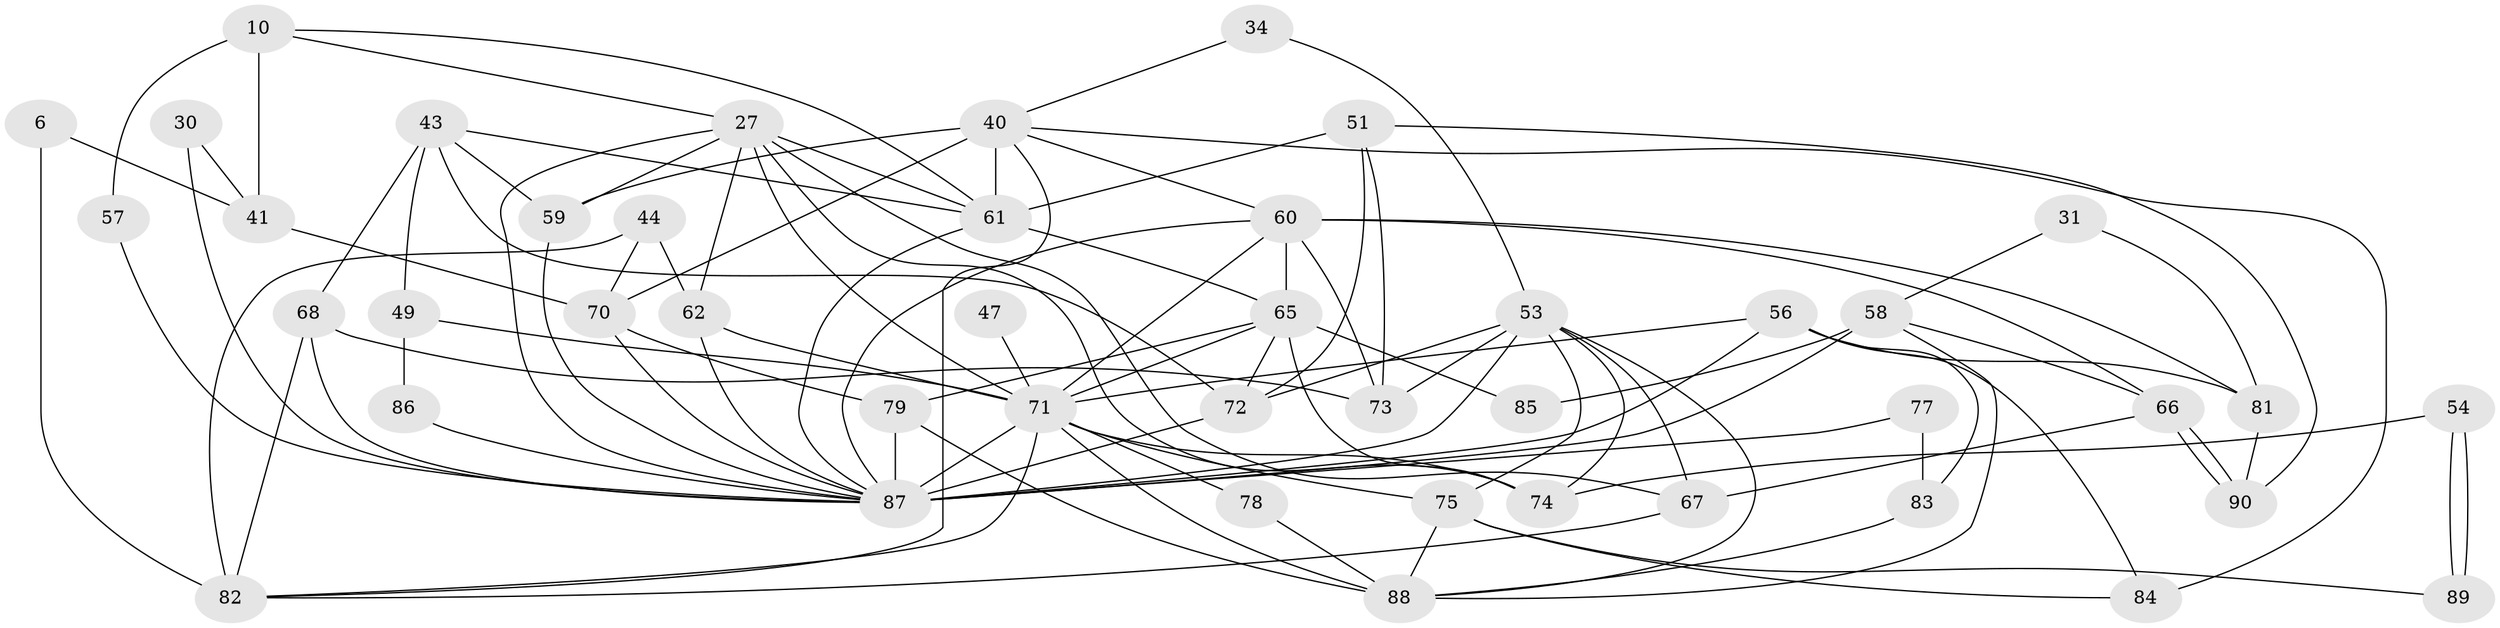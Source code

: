 // original degree distribution, {3: 0.2777777777777778, 6: 0.16666666666666666, 4: 0.2222222222222222, 2: 0.14444444444444443, 5: 0.16666666666666666, 7: 0.022222222222222223}
// Generated by graph-tools (version 1.1) at 2025/50/03/09/25 04:50:31]
// undirected, 45 vertices, 104 edges
graph export_dot {
graph [start="1"]
  node [color=gray90,style=filled];
  6;
  10;
  27 [super="+2"];
  30;
  31;
  34;
  40 [super="+13"];
  41;
  43 [super="+5"];
  44;
  47;
  49;
  51;
  53 [super="+16+42"];
  54;
  56;
  57 [super="+19"];
  58 [super="+50+25"];
  59 [super="+36"];
  60 [super="+21+46+35"];
  61 [super="+26+48"];
  62;
  65 [super="+38+23+52"];
  66;
  67 [super="+1"];
  68 [super="+18"];
  70;
  71 [super="+28+55"];
  72 [super="+32"];
  73;
  74 [super="+20"];
  75;
  77;
  78;
  79 [super="+64"];
  81;
  82 [super="+22"];
  83;
  84;
  85;
  86;
  87 [super="+3+76"];
  88 [super="+80"];
  89;
  90;
  6 -- 41;
  6 -- 82;
  10 -- 27;
  10 -- 41;
  10 -- 57 [weight=2];
  10 -- 61;
  27 -- 74;
  27 -- 62 [weight=2];
  27 -- 59;
  27 -- 61 [weight=2];
  27 -- 67;
  27 -- 87;
  27 -- 71;
  30 -- 41;
  30 -- 87;
  31 -- 81;
  31 -- 58;
  34 -- 53;
  34 -- 40;
  40 -- 61 [weight=2];
  40 -- 70 [weight=2];
  40 -- 84;
  40 -- 82;
  40 -- 59;
  40 -- 60;
  41 -- 70;
  43 -- 72;
  43 -- 61;
  43 -- 59;
  43 -- 68;
  43 -- 49;
  44 -- 62;
  44 -- 70;
  44 -- 82;
  47 -- 71 [weight=2];
  49 -- 71 [weight=2];
  49 -- 86;
  51 -- 73;
  51 -- 61;
  51 -- 90;
  51 -- 72 [weight=2];
  53 -- 75;
  53 -- 67;
  53 -- 74;
  53 -- 87 [weight=3];
  53 -- 73;
  53 -- 72 [weight=2];
  53 -- 88;
  54 -- 89;
  54 -- 89;
  54 -- 74;
  56 -- 84;
  56 -- 81;
  56 -- 83;
  56 -- 87;
  56 -- 71;
  57 -- 87 [weight=2];
  58 -- 88 [weight=2];
  58 -- 66;
  58 -- 87 [weight=4];
  58 -- 85;
  59 -- 87;
  60 -- 66;
  60 -- 81;
  60 -- 87;
  60 -- 65 [weight=2];
  60 -- 73 [weight=2];
  60 -- 71 [weight=2];
  61 -- 65 [weight=2];
  61 -- 87 [weight=2];
  62 -- 87;
  62 -- 71;
  65 -- 85;
  65 -- 72 [weight=2];
  65 -- 79 [weight=3];
  65 -- 74;
  65 -- 71;
  66 -- 90;
  66 -- 90;
  66 -- 67;
  67 -- 82;
  68 -- 73;
  68 -- 87;
  68 -- 82 [weight=2];
  70 -- 87 [weight=2];
  70 -- 79;
  71 -- 78;
  71 -- 74;
  71 -- 75;
  71 -- 82;
  71 -- 87 [weight=2];
  71 -- 88 [weight=2];
  72 -- 87 [weight=2];
  75 -- 84;
  75 -- 88;
  75 -- 89;
  77 -- 83;
  77 -- 87;
  78 -- 88;
  79 -- 87;
  79 -- 88 [weight=2];
  81 -- 90;
  83 -- 88;
  86 -- 87;
}
